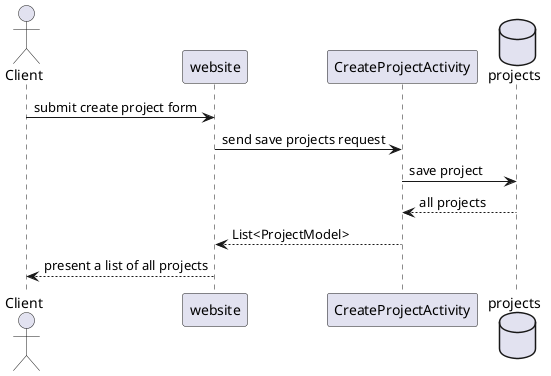@startuml
actor Client
participant website
participant CreateProjectActivity
database projects

Client -> website: submit create project form
website -> CreateProjectActivity: send save projects request
CreateProjectActivity -> projects: save project
CreateProjectActivity <-- projects: all projects
website <-- CreateProjectActivity: List<ProjectModel>
Client <-- website: present a list of all projects
@enduml